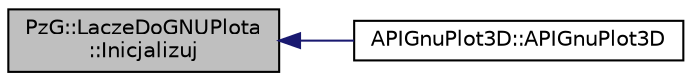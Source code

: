 digraph "PzG::LaczeDoGNUPlota::Inicjalizuj"
{
  edge [fontname="Helvetica",fontsize="10",labelfontname="Helvetica",labelfontsize="10"];
  node [fontname="Helvetica",fontsize="10",shape=record];
  rankdir="LR";
  Node26 [label="PzG::LaczeDoGNUPlota\l::Inicjalizuj",height=0.2,width=0.4,color="black", fillcolor="grey75", style="filled", fontcolor="black"];
  Node26 -> Node27 [dir="back",color="midnightblue",fontsize="10",style="solid",fontname="Helvetica"];
  Node27 [label="APIGnuPlot3D::APIGnuPlot3D",height=0.2,width=0.4,color="black", fillcolor="white", style="filled",URL="$class_a_p_i_gnu_plot3_d.html#ae13b31b94c50aefa56fcf73439f313e5"];
}
